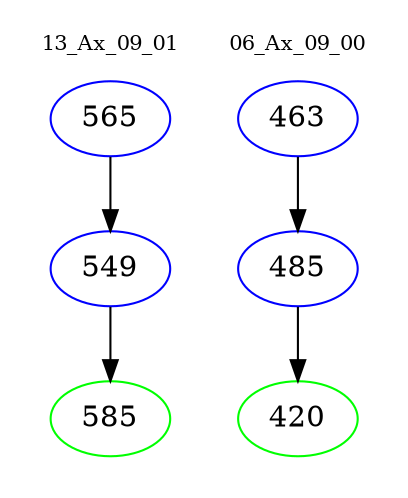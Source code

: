 digraph{
subgraph cluster_0 {
color = white
label = "13_Ax_09_01";
fontsize=10;
T0_565 [label="565", color="blue"]
T0_565 -> T0_549 [color="black"]
T0_549 [label="549", color="blue"]
T0_549 -> T0_585 [color="black"]
T0_585 [label="585", color="green"]
}
subgraph cluster_1 {
color = white
label = "06_Ax_09_00";
fontsize=10;
T1_463 [label="463", color="blue"]
T1_463 -> T1_485 [color="black"]
T1_485 [label="485", color="blue"]
T1_485 -> T1_420 [color="black"]
T1_420 [label="420", color="green"]
}
}
